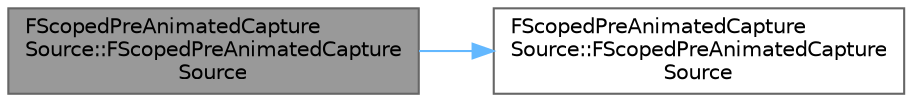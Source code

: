 digraph "FScopedPreAnimatedCaptureSource::FScopedPreAnimatedCaptureSource"
{
 // INTERACTIVE_SVG=YES
 // LATEX_PDF_SIZE
  bgcolor="transparent";
  edge [fontname=Helvetica,fontsize=10,labelfontname=Helvetica,labelfontsize=10];
  node [fontname=Helvetica,fontsize=10,shape=box,height=0.2,width=0.4];
  rankdir="LR";
  Node1 [id="Node000001",label="FScopedPreAnimatedCapture\lSource::FScopedPreAnimatedCapture\lSource",height=0.2,width=0.4,color="gray40", fillcolor="grey60", style="filled", fontcolor="black",tooltip=" "];
  Node1 -> Node2 [id="edge1_Node000001_Node000002",color="steelblue1",style="solid",tooltip=" "];
  Node2 [id="Node000002",label="FScopedPreAnimatedCapture\lSource::FScopedPreAnimatedCapture\lSource",height=0.2,width=0.4,color="grey40", fillcolor="white", style="filled",URL="$d6/d09/structFScopedPreAnimatedCaptureSource.html#a14f15771a4c3fcf4d2bdc09965e010f7",tooltip="Construct this capture source from a template (FMovieSceneEvalTemplate) evaluation key,..."];
}
